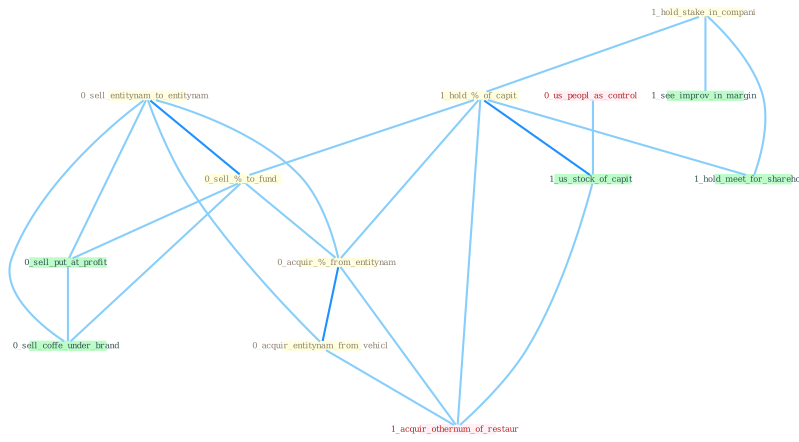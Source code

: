 Graph G{ 
    node
    [shape=polygon,style=filled,width=.5,height=.06,color="#BDFCC9",fixedsize=true,fontsize=4,
    fontcolor="#2f4f4f"];
    {node
    [color="#ffffe0", fontcolor="#8b7d6b"] "1_hold_stake_in_compani " "0_sell_entitynam_to_entitynam " "1_hold_%_of_capit " "0_sell_%_to_fund " "0_acquir_%_from_entitynam " "0_acquir_entitynam_from_vehicl "}
{node [color="#fff0f5", fontcolor="#b22222"] "0_us_peopl_as_control " "1_acquir_othernum_of_restaur "}
edge [color="#B0E2FF"];

	"1_hold_stake_in_compani " -- "1_hold_%_of_capit " [w="1", color="#87cefa" ];
	"1_hold_stake_in_compani " -- "1_see_improv_in_margin " [w="1", color="#87cefa" ];
	"1_hold_stake_in_compani " -- "1_hold_meet_for_sharehold " [w="1", color="#87cefa" ];
	"0_sell_entitynam_to_entitynam " -- "0_sell_%_to_fund " [w="2", color="#1e90ff" , len=0.8];
	"0_sell_entitynam_to_entitynam " -- "0_acquir_%_from_entitynam " [w="1", color="#87cefa" ];
	"0_sell_entitynam_to_entitynam " -- "0_acquir_entitynam_from_vehicl " [w="1", color="#87cefa" ];
	"0_sell_entitynam_to_entitynam " -- "0_sell_put_at_profit " [w="1", color="#87cefa" ];
	"0_sell_entitynam_to_entitynam " -- "0_sell_coffe_under_brand " [w="1", color="#87cefa" ];
	"1_hold_%_of_capit " -- "0_sell_%_to_fund " [w="1", color="#87cefa" ];
	"1_hold_%_of_capit " -- "0_acquir_%_from_entitynam " [w="1", color="#87cefa" ];
	"1_hold_%_of_capit " -- "1_us_stock_of_capit " [w="2", color="#1e90ff" , len=0.8];
	"1_hold_%_of_capit " -- "1_hold_meet_for_sharehold " [w="1", color="#87cefa" ];
	"1_hold_%_of_capit " -- "1_acquir_othernum_of_restaur " [w="1", color="#87cefa" ];
	"0_sell_%_to_fund " -- "0_acquir_%_from_entitynam " [w="1", color="#87cefa" ];
	"0_sell_%_to_fund " -- "0_sell_put_at_profit " [w="1", color="#87cefa" ];
	"0_sell_%_to_fund " -- "0_sell_coffe_under_brand " [w="1", color="#87cefa" ];
	"0_acquir_%_from_entitynam " -- "0_acquir_entitynam_from_vehicl " [w="2", color="#1e90ff" , len=0.8];
	"0_acquir_%_from_entitynam " -- "1_acquir_othernum_of_restaur " [w="1", color="#87cefa" ];
	"0_acquir_entitynam_from_vehicl " -- "1_acquir_othernum_of_restaur " [w="1", color="#87cefa" ];
	"0_us_peopl_as_control " -- "1_us_stock_of_capit " [w="1", color="#87cefa" ];
	"0_sell_put_at_profit " -- "0_sell_coffe_under_brand " [w="1", color="#87cefa" ];
	"1_us_stock_of_capit " -- "1_acquir_othernum_of_restaur " [w="1", color="#87cefa" ];
}